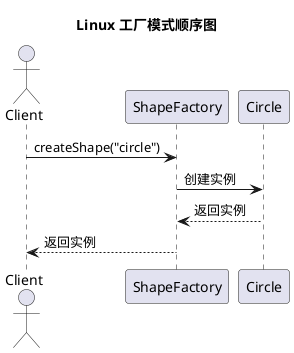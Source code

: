 @startuml
' 设置顺序图标题
title Linux 工厂模式顺序图

' 定义参与者
actor Client
participant ShapeFactory
participant Circle

' 绘制消息传递
Client -> ShapeFactory: createShape("circle")
ShapeFactory -> Circle: 创建实例
Circle --> ShapeFactory: 返回实例
ShapeFactory --> Client: 返回实例
@enduml